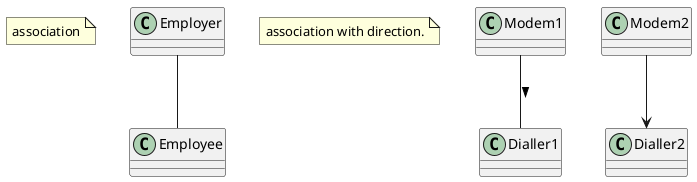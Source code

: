@startuml
note as N1
association
end note

Employer -- Employee


note as N2
association with direction.
end note

Modem1 -- Dialler1: >
Modem2 --> Dialler2

@enduml
